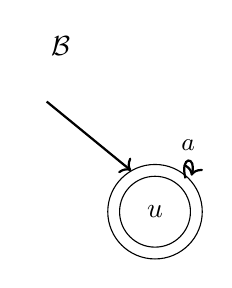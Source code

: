 \begin{tikzpicture}
[
  scale=0.6
]

\draw (2,8.5) node {$\mathcal{B}$};

\draw (4,5) circle (1);
\draw (4,5) circle (0.75);
\draw (4,5) node {$u$};

\node (s) at (1.5,7.5) {};
\node (sx) at (3.7,5.7) {};

\node (x) at (4.7,5.5) {};

\path[->,thick,every node/.style={font=\sffamily\small}]
  (x) edge [loop above] node {$a$} (x)

  (s) edge (sx);
\end{tikzpicture}
